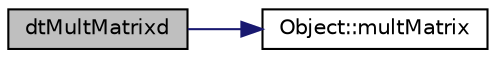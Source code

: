digraph "dtMultMatrixd"
{
  edge [fontname="Helvetica",fontsize="10",labelfontname="Helvetica",labelfontsize="10"];
  node [fontname="Helvetica",fontsize="10",shape=record];
  rankdir="LR";
  Node1 [label="dtMultMatrixd",height=0.2,width=0.4,color="black", fillcolor="grey75", style="filled", fontcolor="black"];
  Node1 -> Node2 [color="midnightblue",fontsize="10",style="solid",fontname="Helvetica"];
  Node2 [label="Object::multMatrix",height=0.2,width=0.4,color="black", fillcolor="white", style="filled",URL="$class_object.html#a7a955b3da42897bd5e37c16913122229"];
}
